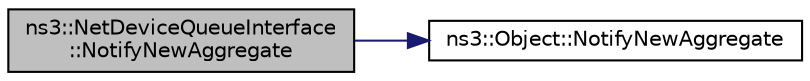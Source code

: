 digraph "ns3::NetDeviceQueueInterface::NotifyNewAggregate"
{
 // LATEX_PDF_SIZE
  edge [fontname="Helvetica",fontsize="10",labelfontname="Helvetica",labelfontsize="10"];
  node [fontname="Helvetica",fontsize="10",shape=record];
  rankdir="LR";
  Node1 [label="ns3::NetDeviceQueueInterface\l::NotifyNewAggregate",height=0.2,width=0.4,color="black", fillcolor="grey75", style="filled", fontcolor="black",tooltip="Notify that an object was aggregated."];
  Node1 -> Node2 [color="midnightblue",fontsize="10",style="solid",fontname="Helvetica"];
  Node2 [label="ns3::Object::NotifyNewAggregate",height=0.2,width=0.4,color="black", fillcolor="white", style="filled",URL="$classns3_1_1_object.html#a1bd7211125185a6cd511c35fea4e500f",tooltip="Notify all Objects aggregated to this one of a new Object being aggregated."];
}
